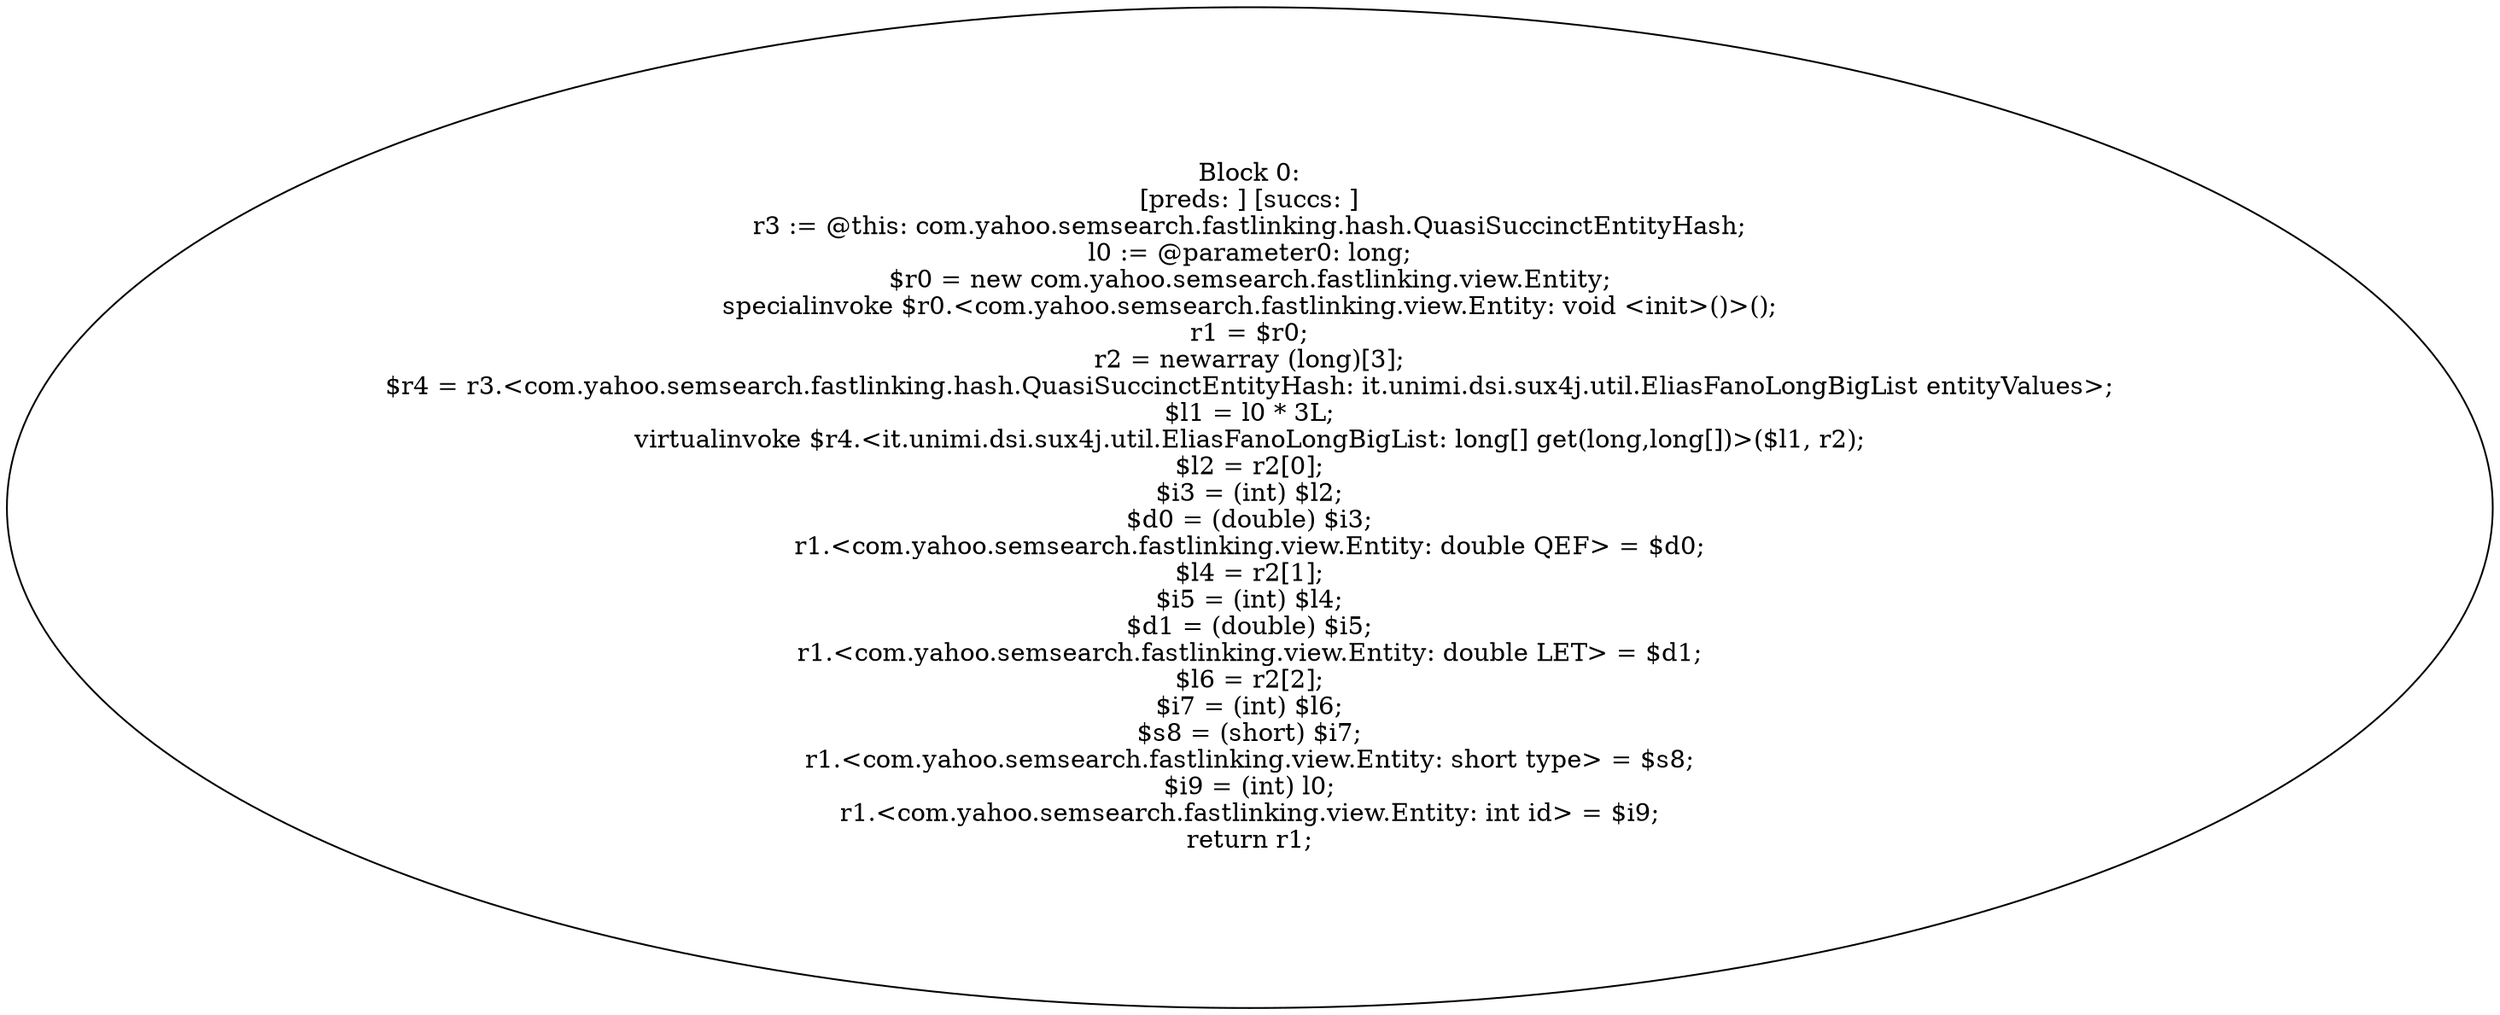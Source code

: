 digraph "unitGraph" {
    "Block 0:
[preds: ] [succs: ]
r3 := @this: com.yahoo.semsearch.fastlinking.hash.QuasiSuccinctEntityHash;
l0 := @parameter0: long;
$r0 = new com.yahoo.semsearch.fastlinking.view.Entity;
specialinvoke $r0.<com.yahoo.semsearch.fastlinking.view.Entity: void <init>()>();
r1 = $r0;
r2 = newarray (long)[3];
$r4 = r3.<com.yahoo.semsearch.fastlinking.hash.QuasiSuccinctEntityHash: it.unimi.dsi.sux4j.util.EliasFanoLongBigList entityValues>;
$l1 = l0 * 3L;
virtualinvoke $r4.<it.unimi.dsi.sux4j.util.EliasFanoLongBigList: long[] get(long,long[])>($l1, r2);
$l2 = r2[0];
$i3 = (int) $l2;
$d0 = (double) $i3;
r1.<com.yahoo.semsearch.fastlinking.view.Entity: double QEF> = $d0;
$l4 = r2[1];
$i5 = (int) $l4;
$d1 = (double) $i5;
r1.<com.yahoo.semsearch.fastlinking.view.Entity: double LET> = $d1;
$l6 = r2[2];
$i7 = (int) $l6;
$s8 = (short) $i7;
r1.<com.yahoo.semsearch.fastlinking.view.Entity: short type> = $s8;
$i9 = (int) l0;
r1.<com.yahoo.semsearch.fastlinking.view.Entity: int id> = $i9;
return r1;
"
}
